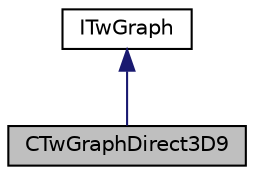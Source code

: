 digraph "CTwGraphDirect3D9"
{
  edge [fontname="Helvetica",fontsize="10",labelfontname="Helvetica",labelfontsize="10"];
  node [fontname="Helvetica",fontsize="10",shape=record];
  Node1 [label="CTwGraphDirect3D9",height=0.2,width=0.4,color="black", fillcolor="grey75", style="filled", fontcolor="black"];
  Node2 -> Node1 [dir="back",color="midnightblue",fontsize="10",style="solid",fontname="Helvetica"];
  Node2 [label="ITwGraph",height=0.2,width=0.4,color="black", fillcolor="white", style="filled",URL="$class_i_tw_graph.html"];
}
